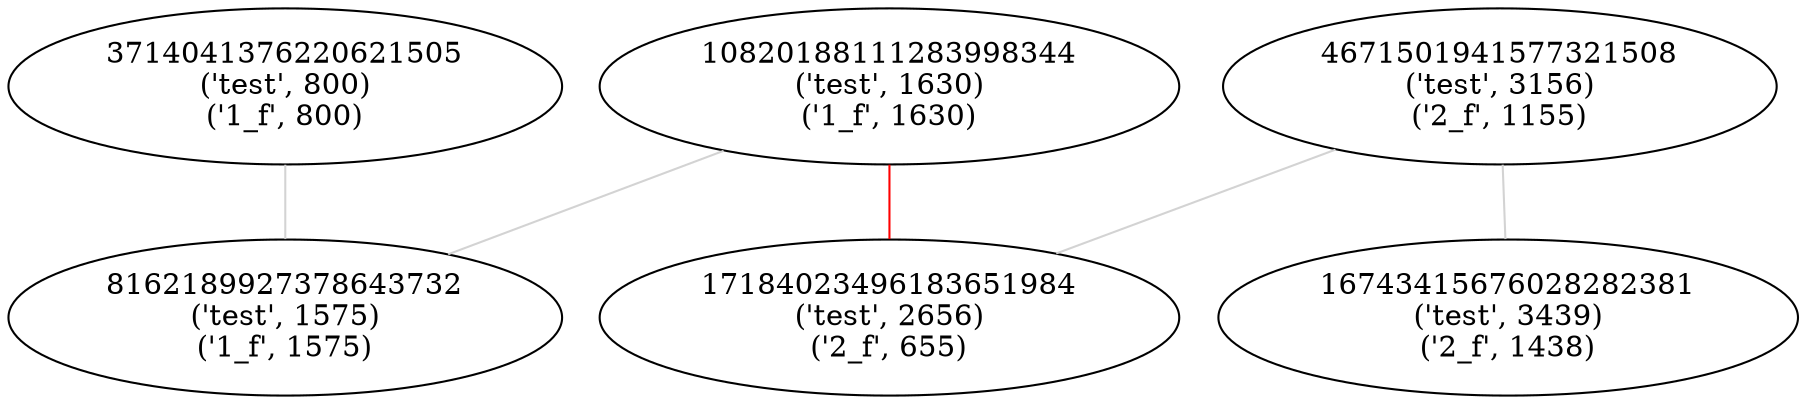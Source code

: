graph G {
"3714041376220621505" [label="3714041376220621505
('test', 800)
('1_f', 800)"]
"10820188111283998344" [label="10820188111283998344
('test', 1630)
('1_f', 1630)"]
"4671501941577321508" [label="4671501941577321508
('test', 3156)
('2_f', 1155)"]
"16743415676028282381" [label="16743415676028282381
('test', 3439)
('2_f', 1438)"]
"17184023496183651984" [label="17184023496183651984
('test', 2656)
('2_f', 655)"]
"8162189927378643732" [label="8162189927378643732
('test', 1575)
('1_f', 1575)"]
"3714041376220621505" -- "8162189927378643732" [weight=3.0 color=lightgrey]
"10820188111283998344" -- "8162189927378643732" [weight=3.0 color=lightgrey]
"10820188111283998344" -- "17184023496183651984" [weight=2.0 color=red]
"4671501941577321508" -- "17184023496183651984" [weight=3.0 color=lightgrey]
"4671501941577321508" -- "16743415676028282381" [weight=3.0 color=lightgrey]
}
